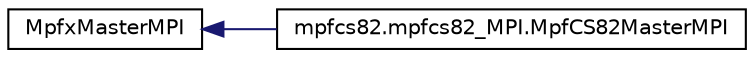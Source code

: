 digraph G
{
  edge [fontname="Helvetica",fontsize="10",labelfontname="Helvetica",labelfontsize="10"];
  node [fontname="Helvetica",fontsize="10",shape=record];
  rankdir=LR;
  Node1 [label="MpfxMasterMPI",height=0.2,width=0.4,color="black", fillcolor="white", style="filled",URL="$classMpfxMasterMPI.html"];
  Node1 -> Node2 [dir=back,color="midnightblue",fontsize="10",style="solid",fontname="Helvetica"];
  Node2 [label="mpfcs82.mpfcs82_MPI.MpfCS82MasterMPI",height=0.2,width=0.4,color="black", fillcolor="white", style="filled",URL="$classmpfcs82_1_1mpfcs82__MPI_1_1MpfCS82MasterMPI.html",tooltip="Master calculator for MPI: distribute jobs to workers and collect/process their results."];
}
